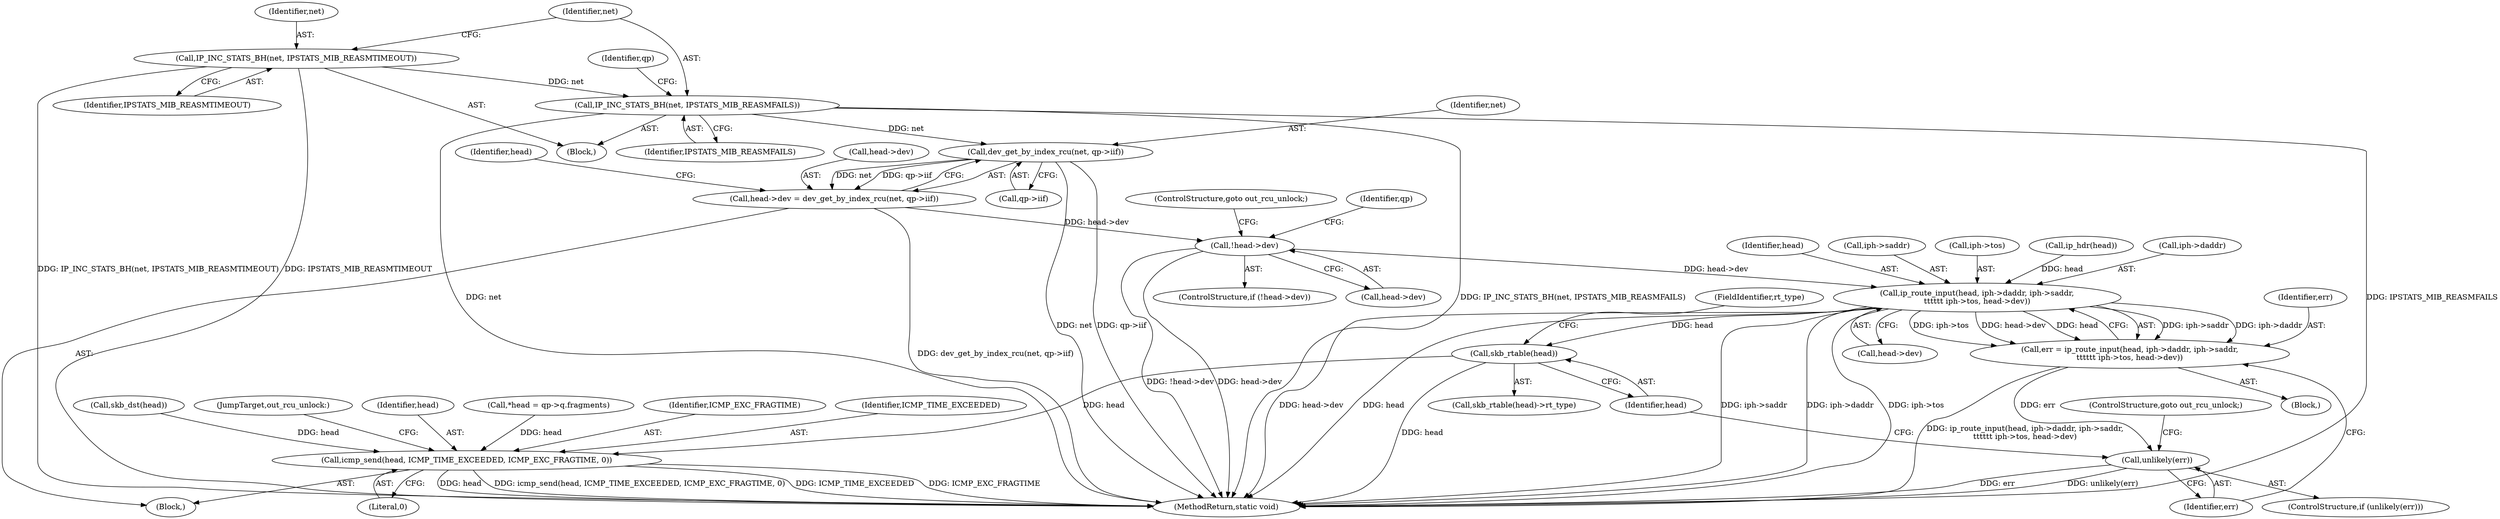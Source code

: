 digraph "1_linux_64f3b9e203bd06855072e295557dca1485a2ecba@pointer" {
"1000162" [label="(Call,dev_get_by_index_rcu(net, qp->iif))"];
"1000129" [label="(Call,IP_INC_STATS_BH(net, IPSTATS_MIB_REASMFAILS))"];
"1000126" [label="(Call,IP_INC_STATS_BH(net, IPSTATS_MIB_REASMTIMEOUT))"];
"1000158" [label="(Call,head->dev = dev_get_by_index_rcu(net, qp->iif))"];
"1000168" [label="(Call,!head->dev)"];
"1000192" [label="(Call,ip_route_input(head, iph->daddr, iph->saddr,\n\t\t\t\t\t\t iph->tos, head->dev))"];
"1000190" [label="(Call,err = ip_route_input(head, iph->daddr, iph->saddr,\n\t\t\t\t\t\t iph->tos, head->dev))"];
"1000207" [label="(Call,unlikely(err))"];
"1000213" [label="(Call,skb_rtable(head))"];
"1000218" [label="(Call,icmp_send(head, ICMP_TIME_EXCEEDED, ICMP_EXC_FRAGTIME, 0))"];
"1000129" [label="(Call,IP_INC_STATS_BH(net, IPSTATS_MIB_REASMFAILS))"];
"1000105" [label="(Block,)"];
"1000219" [label="(Identifier,head)"];
"1000131" [label="(Identifier,IPSTATS_MIB_REASMFAILS)"];
"1000207" [label="(Call,unlikely(err))"];
"1000163" [label="(Identifier,net)"];
"1000197" [label="(Call,iph->saddr)"];
"1000200" [label="(Call,iph->tos)"];
"1000191" [label="(Identifier,err)"];
"1000169" [label="(Call,head->dev)"];
"1000164" [label="(Call,qp->iif)"];
"1000150" [label="(Call,*head = qp->q.fragments)"];
"1000128" [label="(Identifier,IPSTATS_MIB_REASMTIMEOUT)"];
"1000222" [label="(Literal,0)"];
"1000170" [label="(Identifier,head)"];
"1000221" [label="(Identifier,ICMP_EXC_FRAGTIME)"];
"1000209" [label="(ControlStructure,goto out_rcu_unlock;)"];
"1000126" [label="(Call,IP_INC_STATS_BH(net, IPSTATS_MIB_REASMTIMEOUT))"];
"1000187" [label="(Call,ip_hdr(head))"];
"1000212" [label="(Call,skb_rtable(head)->rt_type)"];
"1000208" [label="(Identifier,err)"];
"1000192" [label="(Call,ip_route_input(head, iph->daddr, iph->saddr,\n\t\t\t\t\t\t iph->tos, head->dev))"];
"1000206" [label="(ControlStructure,if (unlikely(err)))"];
"1000218" [label="(Call,icmp_send(head, ICMP_TIME_EXCEEDED, ICMP_EXC_FRAGTIME, 0))"];
"1000194" [label="(Call,iph->daddr)"];
"1000214" [label="(Identifier,head)"];
"1000215" [label="(FieldIdentifier,rt_type)"];
"1000148" [label="(Block,)"];
"1000183" [label="(Block,)"];
"1000220" [label="(Identifier,ICMP_TIME_EXCEEDED)"];
"1000167" [label="(ControlStructure,if (!head->dev))"];
"1000137" [label="(Identifier,qp)"];
"1000159" [label="(Call,head->dev)"];
"1000203" [label="(Call,head->dev)"];
"1000213" [label="(Call,skb_rtable(head))"];
"1000181" [label="(Call,skb_dst(head))"];
"1000162" [label="(Call,dev_get_by_index_rcu(net, qp->iif))"];
"1000190" [label="(Call,err = ip_route_input(head, iph->daddr, iph->saddr,\n\t\t\t\t\t\t iph->tos, head->dev))"];
"1000223" [label="(JumpTarget,out_rcu_unlock:)"];
"1000158" [label="(Call,head->dev = dev_get_by_index_rcu(net, qp->iif))"];
"1000168" [label="(Call,!head->dev)"];
"1000235" [label="(MethodReturn,static void)"];
"1000193" [label="(Identifier,head)"];
"1000172" [label="(ControlStructure,goto out_rcu_unlock;)"];
"1000127" [label="(Identifier,net)"];
"1000177" [label="(Identifier,qp)"];
"1000130" [label="(Identifier,net)"];
"1000162" -> "1000158"  [label="AST: "];
"1000162" -> "1000164"  [label="CFG: "];
"1000163" -> "1000162"  [label="AST: "];
"1000164" -> "1000162"  [label="AST: "];
"1000158" -> "1000162"  [label="CFG: "];
"1000162" -> "1000235"  [label="DDG: qp->iif"];
"1000162" -> "1000235"  [label="DDG: net"];
"1000162" -> "1000158"  [label="DDG: net"];
"1000162" -> "1000158"  [label="DDG: qp->iif"];
"1000129" -> "1000162"  [label="DDG: net"];
"1000129" -> "1000105"  [label="AST: "];
"1000129" -> "1000131"  [label="CFG: "];
"1000130" -> "1000129"  [label="AST: "];
"1000131" -> "1000129"  [label="AST: "];
"1000137" -> "1000129"  [label="CFG: "];
"1000129" -> "1000235"  [label="DDG: net"];
"1000129" -> "1000235"  [label="DDG: IP_INC_STATS_BH(net, IPSTATS_MIB_REASMFAILS)"];
"1000129" -> "1000235"  [label="DDG: IPSTATS_MIB_REASMFAILS"];
"1000126" -> "1000129"  [label="DDG: net"];
"1000126" -> "1000105"  [label="AST: "];
"1000126" -> "1000128"  [label="CFG: "];
"1000127" -> "1000126"  [label="AST: "];
"1000128" -> "1000126"  [label="AST: "];
"1000130" -> "1000126"  [label="CFG: "];
"1000126" -> "1000235"  [label="DDG: IPSTATS_MIB_REASMTIMEOUT"];
"1000126" -> "1000235"  [label="DDG: IP_INC_STATS_BH(net, IPSTATS_MIB_REASMTIMEOUT)"];
"1000158" -> "1000148"  [label="AST: "];
"1000159" -> "1000158"  [label="AST: "];
"1000170" -> "1000158"  [label="CFG: "];
"1000158" -> "1000235"  [label="DDG: dev_get_by_index_rcu(net, qp->iif)"];
"1000158" -> "1000168"  [label="DDG: head->dev"];
"1000168" -> "1000167"  [label="AST: "];
"1000168" -> "1000169"  [label="CFG: "];
"1000169" -> "1000168"  [label="AST: "];
"1000172" -> "1000168"  [label="CFG: "];
"1000177" -> "1000168"  [label="CFG: "];
"1000168" -> "1000235"  [label="DDG: !head->dev"];
"1000168" -> "1000235"  [label="DDG: head->dev"];
"1000168" -> "1000192"  [label="DDG: head->dev"];
"1000192" -> "1000190"  [label="AST: "];
"1000192" -> "1000203"  [label="CFG: "];
"1000193" -> "1000192"  [label="AST: "];
"1000194" -> "1000192"  [label="AST: "];
"1000197" -> "1000192"  [label="AST: "];
"1000200" -> "1000192"  [label="AST: "];
"1000203" -> "1000192"  [label="AST: "];
"1000190" -> "1000192"  [label="CFG: "];
"1000192" -> "1000235"  [label="DDG: iph->saddr"];
"1000192" -> "1000235"  [label="DDG: iph->daddr"];
"1000192" -> "1000235"  [label="DDG: iph->tos"];
"1000192" -> "1000235"  [label="DDG: head->dev"];
"1000192" -> "1000235"  [label="DDG: head"];
"1000192" -> "1000190"  [label="DDG: iph->saddr"];
"1000192" -> "1000190"  [label="DDG: iph->daddr"];
"1000192" -> "1000190"  [label="DDG: iph->tos"];
"1000192" -> "1000190"  [label="DDG: head->dev"];
"1000192" -> "1000190"  [label="DDG: head"];
"1000187" -> "1000192"  [label="DDG: head"];
"1000192" -> "1000213"  [label="DDG: head"];
"1000190" -> "1000183"  [label="AST: "];
"1000191" -> "1000190"  [label="AST: "];
"1000208" -> "1000190"  [label="CFG: "];
"1000190" -> "1000235"  [label="DDG: ip_route_input(head, iph->daddr, iph->saddr,\n\t\t\t\t\t\t iph->tos, head->dev)"];
"1000190" -> "1000207"  [label="DDG: err"];
"1000207" -> "1000206"  [label="AST: "];
"1000207" -> "1000208"  [label="CFG: "];
"1000208" -> "1000207"  [label="AST: "];
"1000209" -> "1000207"  [label="CFG: "];
"1000214" -> "1000207"  [label="CFG: "];
"1000207" -> "1000235"  [label="DDG: unlikely(err)"];
"1000207" -> "1000235"  [label="DDG: err"];
"1000213" -> "1000212"  [label="AST: "];
"1000213" -> "1000214"  [label="CFG: "];
"1000214" -> "1000213"  [label="AST: "];
"1000215" -> "1000213"  [label="CFG: "];
"1000213" -> "1000235"  [label="DDG: head"];
"1000213" -> "1000218"  [label="DDG: head"];
"1000218" -> "1000148"  [label="AST: "];
"1000218" -> "1000222"  [label="CFG: "];
"1000219" -> "1000218"  [label="AST: "];
"1000220" -> "1000218"  [label="AST: "];
"1000221" -> "1000218"  [label="AST: "];
"1000222" -> "1000218"  [label="AST: "];
"1000223" -> "1000218"  [label="CFG: "];
"1000218" -> "1000235"  [label="DDG: ICMP_EXC_FRAGTIME"];
"1000218" -> "1000235"  [label="DDG: head"];
"1000218" -> "1000235"  [label="DDG: icmp_send(head, ICMP_TIME_EXCEEDED, ICMP_EXC_FRAGTIME, 0)"];
"1000218" -> "1000235"  [label="DDG: ICMP_TIME_EXCEEDED"];
"1000181" -> "1000218"  [label="DDG: head"];
"1000150" -> "1000218"  [label="DDG: head"];
}
